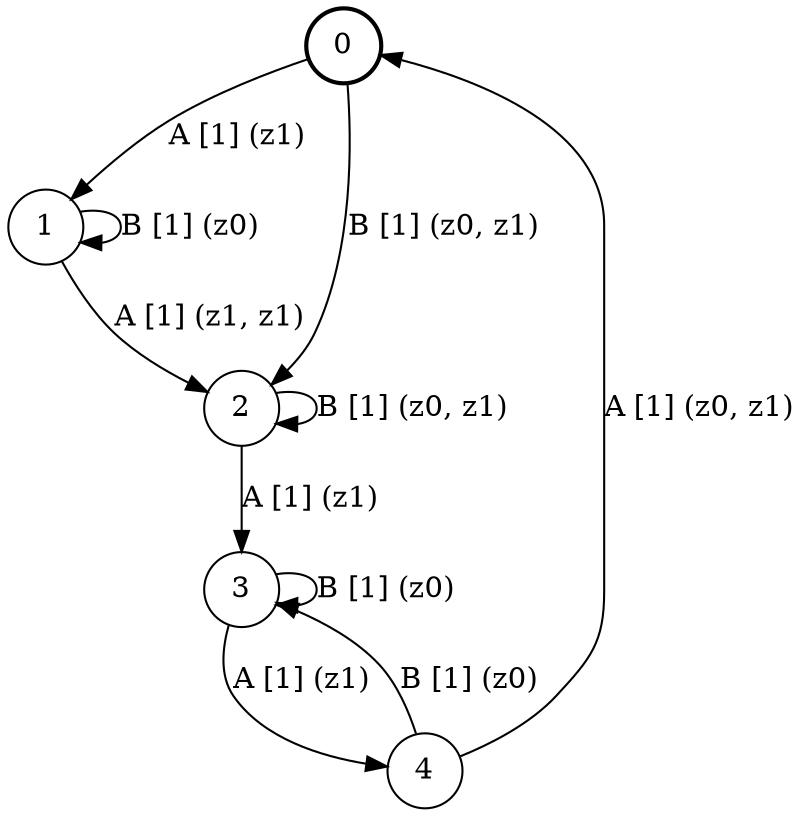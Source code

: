 # generated file, don't try to modify
# command: dot -Tpng <filename> > tree.png
digraph Automaton {
    node [shape = circle];
    0 [style = "bold"];
    0 -> 1 [label = "A [1] (z1) "];
    0 -> 2 [label = "B [1] (z0, z1) "];
    1 -> 2 [label = "A [1] (z1, z1) "];
    1 -> 1 [label = "B [1] (z0) "];
    2 -> 3 [label = "A [1] (z1) "];
    2 -> 2 [label = "B [1] (z0, z1) "];
    3 -> 4 [label = "A [1] (z1) "];
    3 -> 3 [label = "B [1] (z0) "];
    4 -> 0 [label = "A [1] (z0, z1) "];
    4 -> 3 [label = "B [1] (z0) "];
}
